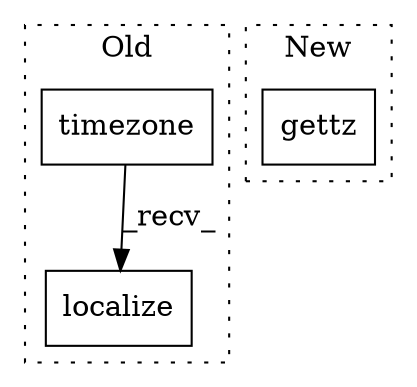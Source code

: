digraph G {
subgraph cluster0 {
1 [label="timezone" a="32" s="169883,169908" l="9,1" shape="box"];
3 [label="localize" a="32" s="169910,169949" l="9,1" shape="box"];
label = "Old";
style="dotted";
}
subgraph cluster1 {
2 [label="gettz" a="32" s="169905,169927" l="6,1" shape="box"];
label = "New";
style="dotted";
}
1 -> 3 [label="_recv_"];
}